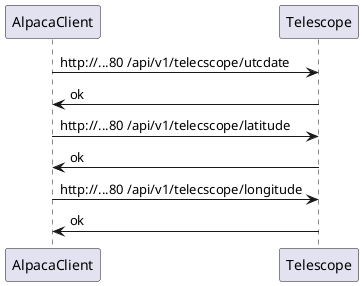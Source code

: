 @startuml AlpacaSetup

AlpacaClient->Telescope : http://...80 /api/v1/telecscope/utcdate
Telescope->AlpacaClient : ok
AlpacaClient->Telescope : http://...80 /api/v1/telecscope/latitude
Telescope->AlpacaClient : ok
AlpacaClient->Telescope : http://...80 /api/v1/telecscope/longitude
Telescope->AlpacaClient : ok
      

